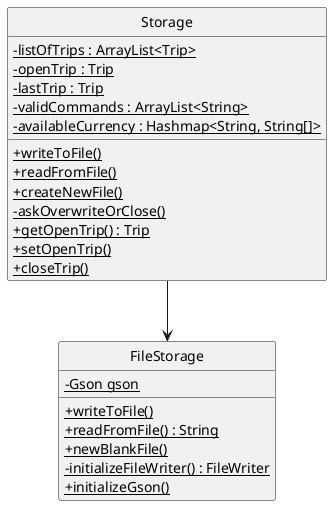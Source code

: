 @startuml
'https://plantuml.com/class-diagram

hide circle
skinparam classAttributeIconSize 0

class Storage
class FileStorage

Storage --> FileStorage

class Storage {
    - {static} listOfTrips : ArrayList<Trip>
    - {static} openTrip : Trip
    - {static} lastTrip : Trip
    - {static} validCommands : ArrayList<String>
    - {static} availableCurrency : Hashmap<String, String[]>

    + {static} writeToFile()
    + {static} readFromFile()
    + {static} createNewFile()
    - {static} askOverwriteOrClose()
    + {static} getOpenTrip() : Trip
    + {static} setOpenTrip()
    + {static} closeTrip()
}

class FileStorage {
    - {static} Gson gson

    + {static} writeToFile()
    + {static} readFromFile() : String
    + {static} newBlankFile()
    - {static} initializeFileWriter() : FileWriter
    + {static} initializeGson()
}

@enduml
